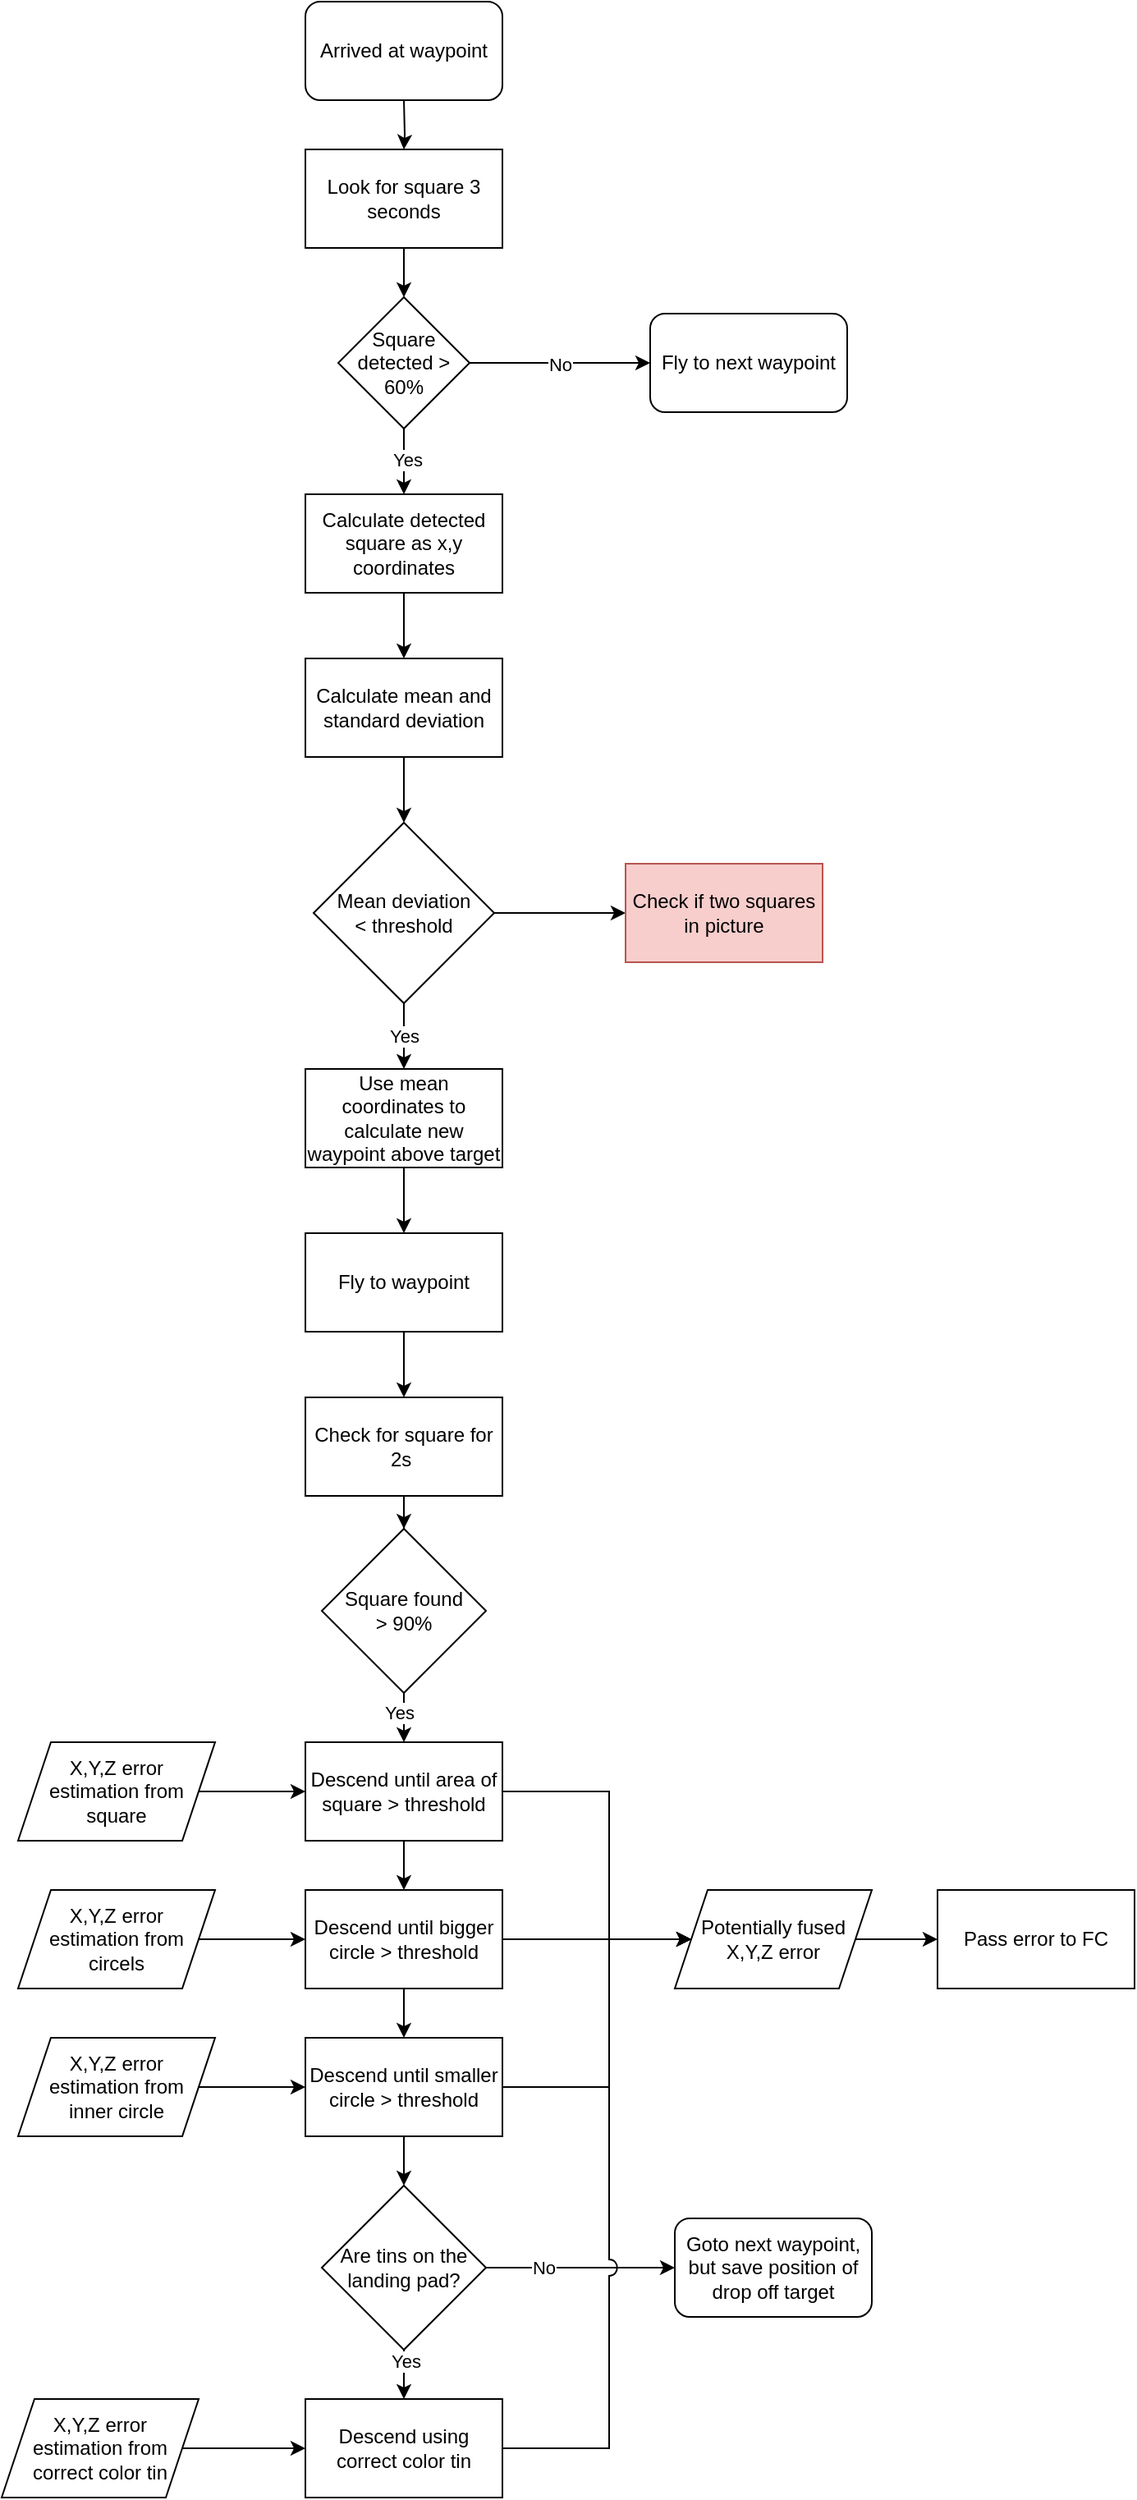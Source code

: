 <mxfile version="23.1.5" type="device">
  <diagram name="Page-1" id="ZWsV1mSRM-VftPjQ8NMZ">
    <mxGraphModel dx="1364" dy="843" grid="1" gridSize="10" guides="1" tooltips="1" connect="1" arrows="1" fold="1" page="1" pageScale="1" pageWidth="850" pageHeight="2000" math="0" shadow="0">
      <root>
        <mxCell id="0" />
        <mxCell id="1" parent="0" />
        <mxCell id="Oz09A-VzxlzqVob4zgQY-11" value="" style="edgeStyle=orthogonalEdgeStyle;rounded=0;orthogonalLoop=1;jettySize=auto;html=1;" parent="1" target="Oz09A-VzxlzqVob4zgQY-2" edge="1">
          <mxGeometry relative="1" as="geometry">
            <mxPoint x="395" y="120" as="sourcePoint" />
          </mxGeometry>
        </mxCell>
        <mxCell id="Oz09A-VzxlzqVob4zgQY-1" value="Arrived at waypoint" style="rounded=1;whiteSpace=wrap;html=1;" parent="1" vertex="1">
          <mxGeometry x="335" y="60" width="120" height="60" as="geometry" />
        </mxCell>
        <mxCell id="Oz09A-VzxlzqVob4zgQY-12" value="" style="edgeStyle=orthogonalEdgeStyle;rounded=0;orthogonalLoop=1;jettySize=auto;html=1;" parent="1" source="Oz09A-VzxlzqVob4zgQY-2" target="Oz09A-VzxlzqVob4zgQY-5" edge="1">
          <mxGeometry relative="1" as="geometry" />
        </mxCell>
        <mxCell id="Oz09A-VzxlzqVob4zgQY-2" value="Look for square 3 seconds" style="rounded=0;whiteSpace=wrap;html=1;" parent="1" vertex="1">
          <mxGeometry x="335" y="150" width="120" height="60" as="geometry" />
        </mxCell>
        <mxCell id="Oz09A-VzxlzqVob4zgQY-26" value="" style="edgeStyle=orthogonalEdgeStyle;rounded=0;orthogonalLoop=1;jettySize=auto;html=1;" parent="1" source="Oz09A-VzxlzqVob4zgQY-4" target="Oz09A-VzxlzqVob4zgQY-25" edge="1">
          <mxGeometry relative="1" as="geometry" />
        </mxCell>
        <mxCell id="Oz09A-VzxlzqVob4zgQY-4" value="Use mean coordinates to calculate new waypoint above target" style="rounded=0;whiteSpace=wrap;html=1;" parent="1" vertex="1">
          <mxGeometry x="335" y="710" width="120" height="60" as="geometry" />
        </mxCell>
        <mxCell id="Oz09A-VzxlzqVob4zgQY-13" value="" style="edgeStyle=orthogonalEdgeStyle;rounded=0;orthogonalLoop=1;jettySize=auto;html=1;" parent="1" source="Oz09A-VzxlzqVob4zgQY-5" target="Oz09A-VzxlzqVob4zgQY-6" edge="1">
          <mxGeometry relative="1" as="geometry" />
        </mxCell>
        <mxCell id="Oz09A-VzxlzqVob4zgQY-14" value="Yes" style="edgeLabel;html=1;align=center;verticalAlign=middle;resizable=0;points=[];" parent="Oz09A-VzxlzqVob4zgQY-13" vertex="1" connectable="0">
          <mxGeometry x="-0.05" y="2" relative="1" as="geometry">
            <mxPoint as="offset" />
          </mxGeometry>
        </mxCell>
        <mxCell id="Oz09A-VzxlzqVob4zgQY-16" value="" style="edgeStyle=orthogonalEdgeStyle;rounded=0;orthogonalLoop=1;jettySize=auto;html=1;" parent="1" source="Oz09A-VzxlzqVob4zgQY-5" target="Oz09A-VzxlzqVob4zgQY-15" edge="1">
          <mxGeometry relative="1" as="geometry" />
        </mxCell>
        <mxCell id="Oz09A-VzxlzqVob4zgQY-17" value="No" style="edgeLabel;html=1;align=center;verticalAlign=middle;resizable=0;points=[];" parent="Oz09A-VzxlzqVob4zgQY-16" vertex="1" connectable="0">
          <mxGeometry y="-1" relative="1" as="geometry">
            <mxPoint as="offset" />
          </mxGeometry>
        </mxCell>
        <mxCell id="Oz09A-VzxlzqVob4zgQY-5" value="Square detected &amp;gt; 60%" style="rhombus;whiteSpace=wrap;html=1;" parent="1" vertex="1">
          <mxGeometry x="355" y="240" width="80" height="80" as="geometry" />
        </mxCell>
        <mxCell id="Oz09A-VzxlzqVob4zgQY-18" value="" style="edgeStyle=orthogonalEdgeStyle;rounded=0;orthogonalLoop=1;jettySize=auto;html=1;" parent="1" source="Oz09A-VzxlzqVob4zgQY-6" target="Oz09A-VzxlzqVob4zgQY-7" edge="1">
          <mxGeometry relative="1" as="geometry" />
        </mxCell>
        <mxCell id="Oz09A-VzxlzqVob4zgQY-6" value="Calculate detected square as x,y coordinates" style="rounded=0;whiteSpace=wrap;html=1;" parent="1" vertex="1">
          <mxGeometry x="335" y="360" width="120" height="60" as="geometry" />
        </mxCell>
        <mxCell id="Oz09A-VzxlzqVob4zgQY-19" value="" style="edgeStyle=orthogonalEdgeStyle;rounded=0;orthogonalLoop=1;jettySize=auto;html=1;" parent="1" source="Oz09A-VzxlzqVob4zgQY-7" edge="1">
          <mxGeometry relative="1" as="geometry">
            <mxPoint x="395" y="560" as="targetPoint" />
          </mxGeometry>
        </mxCell>
        <mxCell id="Oz09A-VzxlzqVob4zgQY-7" value="Calculate mean and standard deviation" style="rounded=0;whiteSpace=wrap;html=1;" parent="1" vertex="1">
          <mxGeometry x="335" y="460" width="120" height="60" as="geometry" />
        </mxCell>
        <mxCell id="Oz09A-VzxlzqVob4zgQY-21" value="" style="edgeStyle=orthogonalEdgeStyle;rounded=0;orthogonalLoop=1;jettySize=auto;html=1;" parent="1" source="Oz09A-VzxlzqVob4zgQY-9" target="Oz09A-VzxlzqVob4zgQY-4" edge="1">
          <mxGeometry relative="1" as="geometry" />
        </mxCell>
        <mxCell id="Oz09A-VzxlzqVob4zgQY-22" value="Yes" style="edgeLabel;html=1;align=center;verticalAlign=middle;resizable=0;points=[];" parent="Oz09A-VzxlzqVob4zgQY-21" vertex="1" connectable="0">
          <mxGeometry x="0.4" y="3" relative="1" as="geometry">
            <mxPoint x="-3" y="-8" as="offset" />
          </mxGeometry>
        </mxCell>
        <mxCell id="Oz09A-VzxlzqVob4zgQY-23" value="" style="edgeStyle=orthogonalEdgeStyle;rounded=0;orthogonalLoop=1;jettySize=auto;html=1;" parent="1" source="Oz09A-VzxlzqVob4zgQY-9" target="Oz09A-VzxlzqVob4zgQY-10" edge="1">
          <mxGeometry relative="1" as="geometry" />
        </mxCell>
        <mxCell id="Oz09A-VzxlzqVob4zgQY-9" value="Mean deviation &lt;br&gt;&amp;lt; threshold" style="rhombus;whiteSpace=wrap;html=1;" parent="1" vertex="1">
          <mxGeometry x="340" y="560" width="110" height="110" as="geometry" />
        </mxCell>
        <mxCell id="Oz09A-VzxlzqVob4zgQY-10" value="Check if two squares in picture" style="rounded=0;whiteSpace=wrap;html=1;fillColor=#f8cecc;strokeColor=#b85450;" parent="1" vertex="1">
          <mxGeometry x="530" y="585" width="120" height="60" as="geometry" />
        </mxCell>
        <mxCell id="Oz09A-VzxlzqVob4zgQY-15" value="Fly to next waypoint" style="rounded=1;whiteSpace=wrap;html=1;" parent="1" vertex="1">
          <mxGeometry x="545" y="250" width="120" height="60" as="geometry" />
        </mxCell>
        <mxCell id="Oz09A-VzxlzqVob4zgQY-29" value="" style="edgeStyle=orthogonalEdgeStyle;rounded=0;orthogonalLoop=1;jettySize=auto;html=1;" parent="1" source="Oz09A-VzxlzqVob4zgQY-25" target="Oz09A-VzxlzqVob4zgQY-27" edge="1">
          <mxGeometry relative="1" as="geometry" />
        </mxCell>
        <mxCell id="Oz09A-VzxlzqVob4zgQY-25" value="Fly to waypoint" style="rounded=0;whiteSpace=wrap;html=1;" parent="1" vertex="1">
          <mxGeometry x="335" y="810" width="120" height="60" as="geometry" />
        </mxCell>
        <mxCell id="Oz09A-VzxlzqVob4zgQY-30" value="" style="edgeStyle=orthogonalEdgeStyle;rounded=0;orthogonalLoop=1;jettySize=auto;html=1;" parent="1" source="Oz09A-VzxlzqVob4zgQY-27" target="Oz09A-VzxlzqVob4zgQY-28" edge="1">
          <mxGeometry relative="1" as="geometry" />
        </mxCell>
        <mxCell id="Oz09A-VzxlzqVob4zgQY-27" value="Check for square for 2s&amp;nbsp;" style="rounded=0;whiteSpace=wrap;html=1;" parent="1" vertex="1">
          <mxGeometry x="335" y="910" width="120" height="60" as="geometry" />
        </mxCell>
        <mxCell id="Oz09A-VzxlzqVob4zgQY-34" value="" style="edgeStyle=orthogonalEdgeStyle;rounded=0;orthogonalLoop=1;jettySize=auto;html=1;" parent="1" source="Oz09A-VzxlzqVob4zgQY-28" target="Oz09A-VzxlzqVob4zgQY-31" edge="1">
          <mxGeometry relative="1" as="geometry" />
        </mxCell>
        <mxCell id="Oz09A-VzxlzqVob4zgQY-60" value="Yes" style="edgeLabel;html=1;align=center;verticalAlign=middle;resizable=0;points=[];" parent="Oz09A-VzxlzqVob4zgQY-34" vertex="1" connectable="0">
          <mxGeometry x="-0.52" y="-3" relative="1" as="geometry">
            <mxPoint as="offset" />
          </mxGeometry>
        </mxCell>
        <mxCell id="Oz09A-VzxlzqVob4zgQY-28" value="Square found &lt;br&gt;&amp;gt; 90%" style="rhombus;whiteSpace=wrap;html=1;direction=south;" parent="1" vertex="1">
          <mxGeometry x="345" y="990" width="100" height="100" as="geometry" />
        </mxCell>
        <mxCell id="Oz09A-VzxlzqVob4zgQY-36" value="" style="edgeStyle=orthogonalEdgeStyle;rounded=0;orthogonalLoop=1;jettySize=auto;html=1;" parent="1" source="Oz09A-VzxlzqVob4zgQY-31" target="Oz09A-VzxlzqVob4zgQY-35" edge="1">
          <mxGeometry relative="1" as="geometry" />
        </mxCell>
        <mxCell id="Oz09A-VzxlzqVob4zgQY-56" style="edgeStyle=orthogonalEdgeStyle;rounded=0;orthogonalLoop=1;jettySize=auto;html=1;entryX=0;entryY=0.5;entryDx=0;entryDy=0;" parent="1" source="Oz09A-VzxlzqVob4zgQY-31" target="Oz09A-VzxlzqVob4zgQY-54" edge="1">
          <mxGeometry relative="1" as="geometry">
            <Array as="points">
              <mxPoint x="520" y="1150" />
              <mxPoint x="520" y="1240" />
            </Array>
          </mxGeometry>
        </mxCell>
        <mxCell id="Oz09A-VzxlzqVob4zgQY-31" value="Descend until area of square &amp;gt; threshold" style="rounded=0;whiteSpace=wrap;html=1;" parent="1" vertex="1">
          <mxGeometry x="335" y="1120" width="120" height="60" as="geometry" />
        </mxCell>
        <mxCell id="Oz09A-VzxlzqVob4zgQY-33" value="" style="edgeStyle=orthogonalEdgeStyle;rounded=0;orthogonalLoop=1;jettySize=auto;html=1;" parent="1" source="Oz09A-VzxlzqVob4zgQY-32" target="Oz09A-VzxlzqVob4zgQY-31" edge="1">
          <mxGeometry relative="1" as="geometry" />
        </mxCell>
        <mxCell id="Oz09A-VzxlzqVob4zgQY-32" value="X,Y,Z error &lt;br&gt;estimation from square" style="shape=parallelogram;perimeter=parallelogramPerimeter;whiteSpace=wrap;html=1;fixedSize=1;" parent="1" vertex="1">
          <mxGeometry x="160" y="1120" width="120" height="60" as="geometry" />
        </mxCell>
        <mxCell id="Oz09A-VzxlzqVob4zgQY-42" value="" style="edgeStyle=orthogonalEdgeStyle;rounded=0;orthogonalLoop=1;jettySize=auto;html=1;" parent="1" source="Oz09A-VzxlzqVob4zgQY-35" target="Oz09A-VzxlzqVob4zgQY-39" edge="1">
          <mxGeometry relative="1" as="geometry" />
        </mxCell>
        <mxCell id="Oz09A-VzxlzqVob4zgQY-55" value="" style="edgeStyle=orthogonalEdgeStyle;rounded=0;orthogonalLoop=1;jettySize=auto;html=1;" parent="1" source="Oz09A-VzxlzqVob4zgQY-35" target="Oz09A-VzxlzqVob4zgQY-54" edge="1">
          <mxGeometry relative="1" as="geometry" />
        </mxCell>
        <mxCell id="Oz09A-VzxlzqVob4zgQY-35" value="Descend until bigger circle &amp;gt; threshold" style="rounded=0;whiteSpace=wrap;html=1;" parent="1" vertex="1">
          <mxGeometry x="335" y="1210" width="120" height="60" as="geometry" />
        </mxCell>
        <mxCell id="Oz09A-VzxlzqVob4zgQY-38" value="" style="edgeStyle=orthogonalEdgeStyle;rounded=0;orthogonalLoop=1;jettySize=auto;html=1;" parent="1" source="Oz09A-VzxlzqVob4zgQY-37" target="Oz09A-VzxlzqVob4zgQY-35" edge="1">
          <mxGeometry relative="1" as="geometry" />
        </mxCell>
        <mxCell id="Oz09A-VzxlzqVob4zgQY-37" value="X,Y,Z error &lt;br&gt;estimation from circels" style="shape=parallelogram;perimeter=parallelogramPerimeter;whiteSpace=wrap;html=1;fixedSize=1;" parent="1" vertex="1">
          <mxGeometry x="160" y="1210" width="120" height="60" as="geometry" />
        </mxCell>
        <mxCell id="Oz09A-VzxlzqVob4zgQY-45" value="" style="edgeStyle=orthogonalEdgeStyle;rounded=0;orthogonalLoop=1;jettySize=auto;html=1;" parent="1" source="Oz09A-VzxlzqVob4zgQY-39" target="Oz09A-VzxlzqVob4zgQY-44" edge="1">
          <mxGeometry relative="1" as="geometry" />
        </mxCell>
        <mxCell id="Oz09A-VzxlzqVob4zgQY-57" style="edgeStyle=orthogonalEdgeStyle;rounded=0;orthogonalLoop=1;jettySize=auto;html=1;entryX=0;entryY=0.5;entryDx=0;entryDy=0;" parent="1" source="Oz09A-VzxlzqVob4zgQY-39" target="Oz09A-VzxlzqVob4zgQY-54" edge="1">
          <mxGeometry relative="1" as="geometry">
            <Array as="points">
              <mxPoint x="520" y="1330" />
              <mxPoint x="520" y="1240" />
            </Array>
          </mxGeometry>
        </mxCell>
        <mxCell id="Oz09A-VzxlzqVob4zgQY-39" value="Descend until smaller circle &amp;gt; threshold" style="rounded=0;whiteSpace=wrap;html=1;" parent="1" vertex="1">
          <mxGeometry x="335" y="1300" width="120" height="60" as="geometry" />
        </mxCell>
        <mxCell id="Oz09A-VzxlzqVob4zgQY-40" value="" style="edgeStyle=orthogonalEdgeStyle;rounded=0;orthogonalLoop=1;jettySize=auto;html=1;" parent="1" source="Oz09A-VzxlzqVob4zgQY-41" target="Oz09A-VzxlzqVob4zgQY-39" edge="1">
          <mxGeometry relative="1" as="geometry" />
        </mxCell>
        <mxCell id="Oz09A-VzxlzqVob4zgQY-41" value="X,Y,Z error &lt;br&gt;estimation from &lt;br&gt;inner circle" style="shape=parallelogram;perimeter=parallelogramPerimeter;whiteSpace=wrap;html=1;fixedSize=1;" parent="1" vertex="1">
          <mxGeometry x="160" y="1300" width="120" height="60" as="geometry" />
        </mxCell>
        <mxCell id="Oz09A-VzxlzqVob4zgQY-47" value="" style="edgeStyle=orthogonalEdgeStyle;rounded=0;orthogonalLoop=1;jettySize=auto;html=1;jumpStyle=arc;jumpSize=6;" parent="1" source="Oz09A-VzxlzqVob4zgQY-44" target="Oz09A-VzxlzqVob4zgQY-46" edge="1">
          <mxGeometry relative="1" as="geometry" />
        </mxCell>
        <mxCell id="Oz09A-VzxlzqVob4zgQY-48" value="No" style="edgeLabel;html=1;align=center;verticalAlign=middle;resizable=0;points=[];" parent="Oz09A-VzxlzqVob4zgQY-47" vertex="1" connectable="0">
          <mxGeometry x="0.018" y="-1" relative="1" as="geometry">
            <mxPoint x="-24" y="-1" as="offset" />
          </mxGeometry>
        </mxCell>
        <mxCell id="Oz09A-VzxlzqVob4zgQY-50" value="" style="edgeStyle=orthogonalEdgeStyle;rounded=0;orthogonalLoop=1;jettySize=auto;html=1;" parent="1" source="Oz09A-VzxlzqVob4zgQY-44" target="Oz09A-VzxlzqVob4zgQY-49" edge="1">
          <mxGeometry relative="1" as="geometry" />
        </mxCell>
        <mxCell id="Oz09A-VzxlzqVob4zgQY-59" value="Yes" style="edgeLabel;html=1;align=center;verticalAlign=middle;resizable=0;points=[];" parent="Oz09A-VzxlzqVob4zgQY-50" vertex="1" connectable="0">
          <mxGeometry x="-0.72" y="1" relative="1" as="geometry">
            <mxPoint as="offset" />
          </mxGeometry>
        </mxCell>
        <mxCell id="Oz09A-VzxlzqVob4zgQY-44" value="Are tins on the landing pad?" style="rhombus;whiteSpace=wrap;html=1;" parent="1" vertex="1">
          <mxGeometry x="345" y="1390" width="100" height="100" as="geometry" />
        </mxCell>
        <mxCell id="Oz09A-VzxlzqVob4zgQY-46" value="Goto next waypoint, but save position of drop off target" style="rounded=1;whiteSpace=wrap;html=1;" parent="1" vertex="1">
          <mxGeometry x="560" y="1410" width="120" height="60" as="geometry" />
        </mxCell>
        <mxCell id="Oz09A-VzxlzqVob4zgQY-58" style="edgeStyle=orthogonalEdgeStyle;rounded=0;orthogonalLoop=1;jettySize=auto;html=1;entryX=0;entryY=0.5;entryDx=0;entryDy=0;jumpStyle=arc;jumpSize=10;" parent="1" source="Oz09A-VzxlzqVob4zgQY-49" target="Oz09A-VzxlzqVob4zgQY-54" edge="1">
          <mxGeometry relative="1" as="geometry">
            <Array as="points">
              <mxPoint x="520" y="1550" />
              <mxPoint x="520" y="1240" />
            </Array>
          </mxGeometry>
        </mxCell>
        <mxCell id="Oz09A-VzxlzqVob4zgQY-49" value="Descend using correct color tin" style="rounded=0;whiteSpace=wrap;html=1;" parent="1" vertex="1">
          <mxGeometry x="335" y="1520" width="120" height="60" as="geometry" />
        </mxCell>
        <mxCell id="Oz09A-VzxlzqVob4zgQY-52" value="" style="edgeStyle=orthogonalEdgeStyle;rounded=0;orthogonalLoop=1;jettySize=auto;html=1;" parent="1" source="Oz09A-VzxlzqVob4zgQY-51" target="Oz09A-VzxlzqVob4zgQY-49" edge="1">
          <mxGeometry relative="1" as="geometry" />
        </mxCell>
        <mxCell id="Oz09A-VzxlzqVob4zgQY-51" value="X,Y,Z error &lt;br&gt;estimation from &lt;br&gt;correct color tin" style="shape=parallelogram;perimeter=parallelogramPerimeter;whiteSpace=wrap;html=1;fixedSize=1;" parent="1" vertex="1">
          <mxGeometry x="150" y="1520" width="120" height="60" as="geometry" />
        </mxCell>
        <mxCell id="Oz09A-VzxlzqVob4zgQY-53" value="Pass error to FC" style="rounded=0;whiteSpace=wrap;html=1;" parent="1" vertex="1">
          <mxGeometry x="720" y="1210" width="120" height="60" as="geometry" />
        </mxCell>
        <mxCell id="Oz09A-VzxlzqVob4zgQY-61" value="" style="edgeStyle=orthogonalEdgeStyle;rounded=0;orthogonalLoop=1;jettySize=auto;html=1;" parent="1" source="Oz09A-VzxlzqVob4zgQY-54" target="Oz09A-VzxlzqVob4zgQY-53" edge="1">
          <mxGeometry relative="1" as="geometry" />
        </mxCell>
        <mxCell id="Oz09A-VzxlzqVob4zgQY-54" value="Potentially fused X,Y,Z error" style="shape=parallelogram;perimeter=parallelogramPerimeter;whiteSpace=wrap;html=1;fixedSize=1;" parent="1" vertex="1">
          <mxGeometry x="560" y="1210" width="120" height="60" as="geometry" />
        </mxCell>
      </root>
    </mxGraphModel>
  </diagram>
</mxfile>
